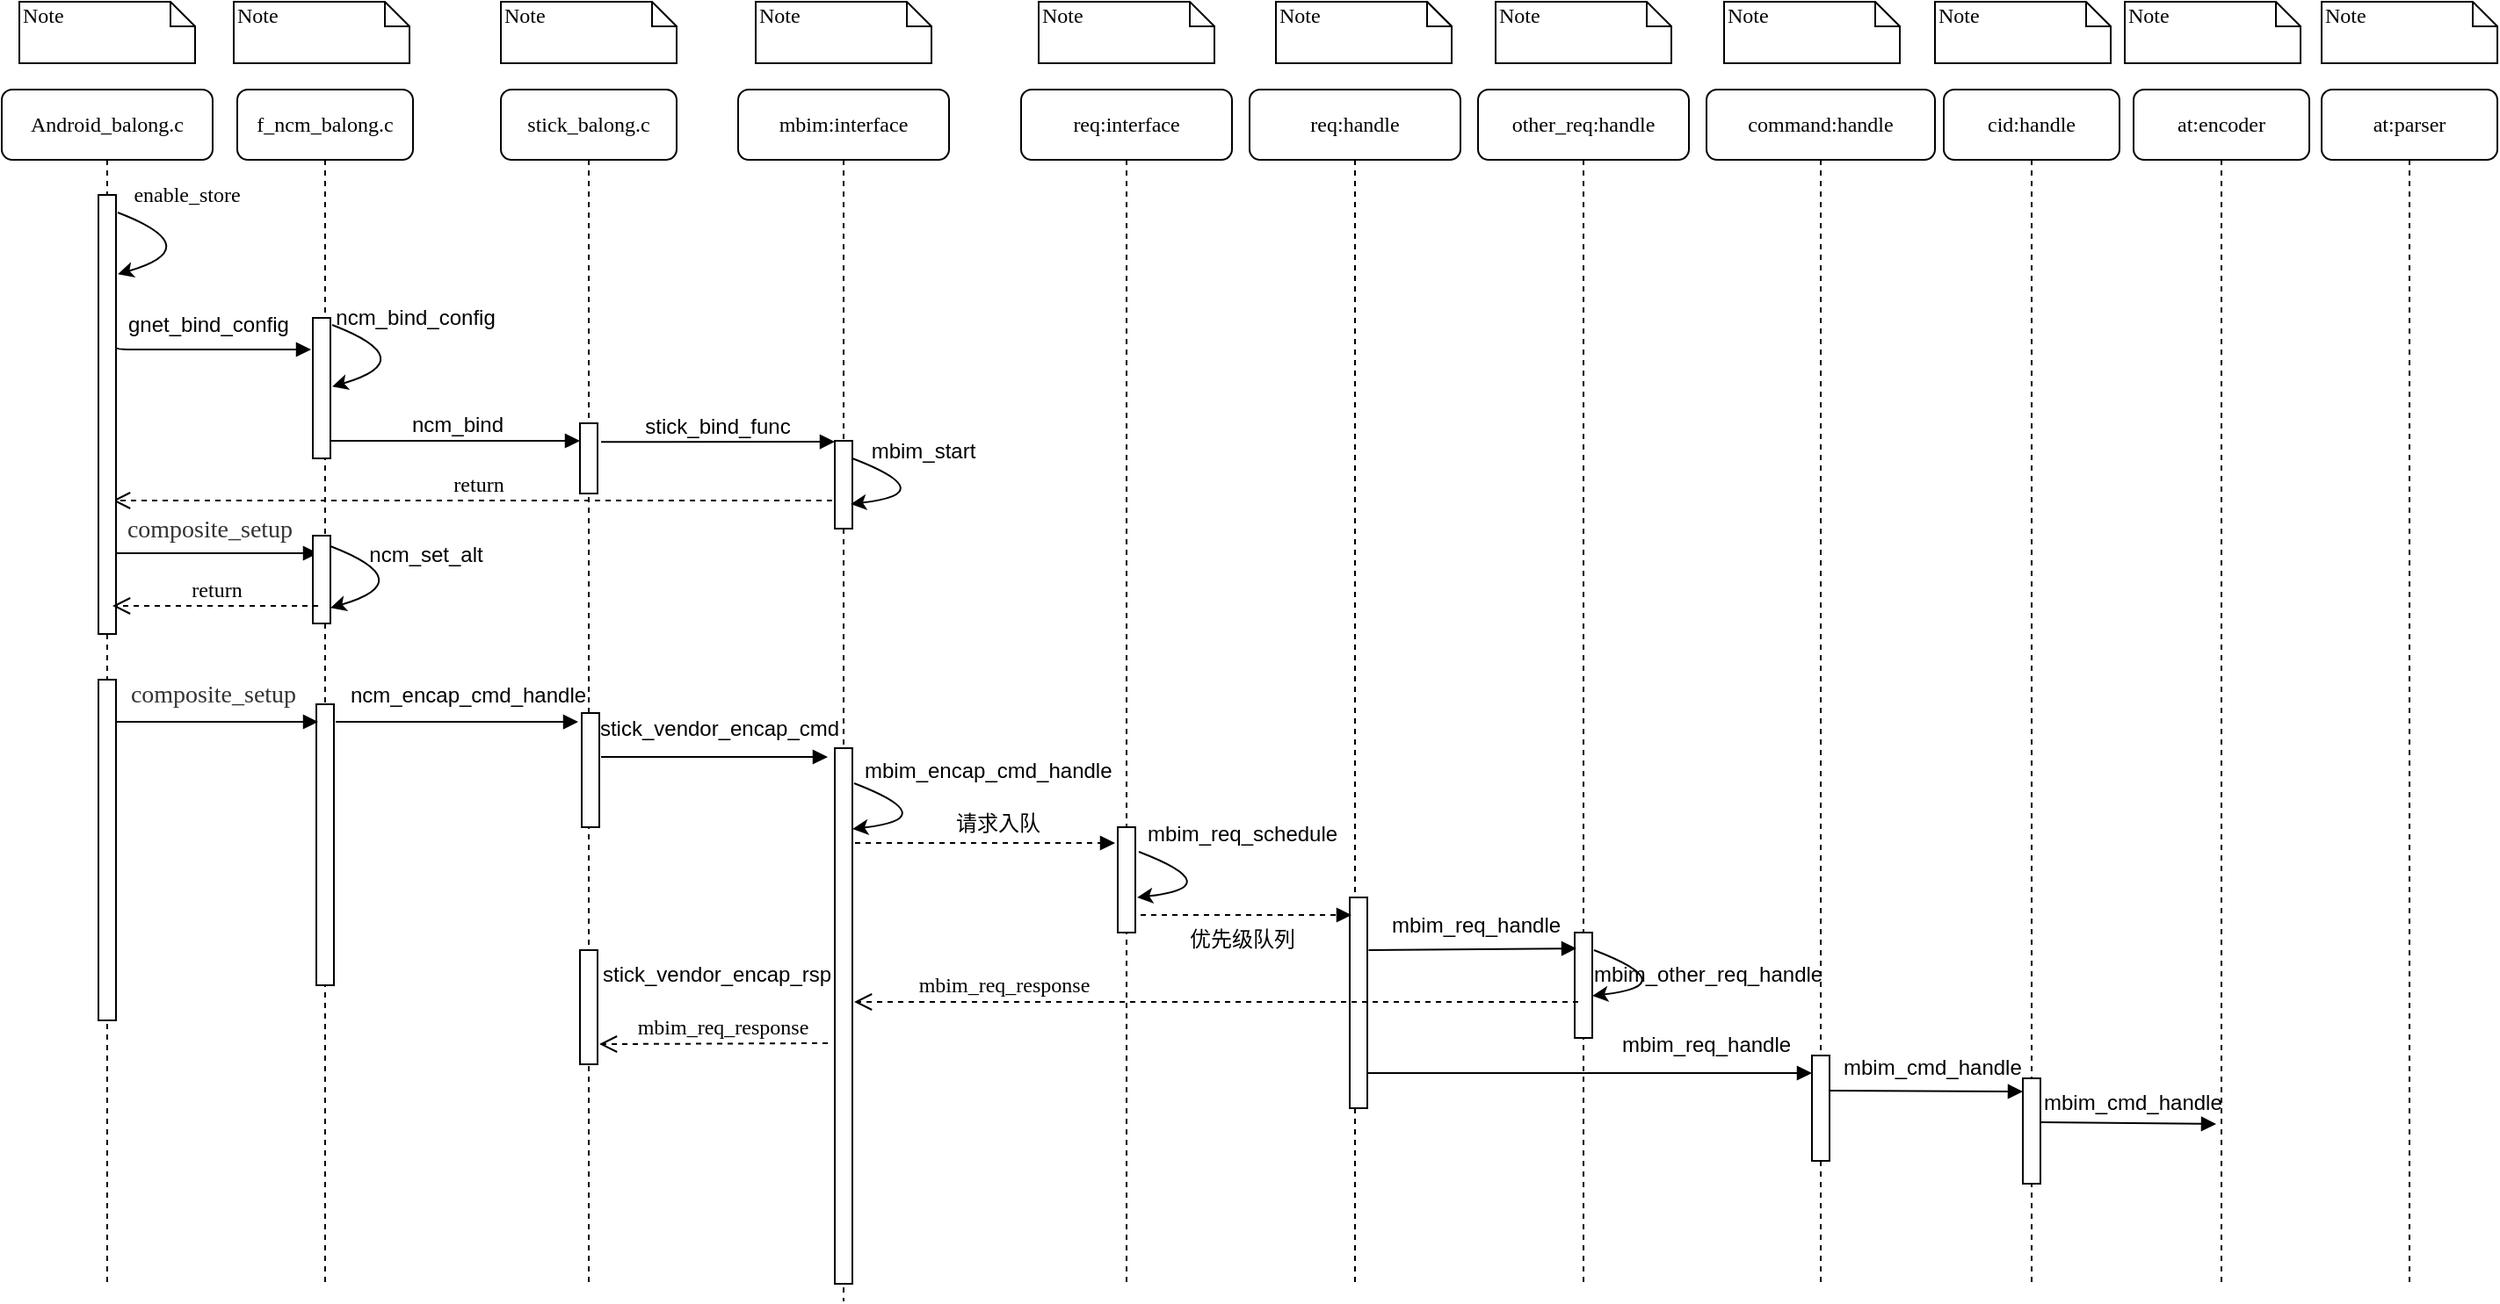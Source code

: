 <mxfile version="14.1.8" type="github">
  <diagram name="Page-1" id="13e1069c-82ec-6db2-03f1-153e76fe0fe0">
    <mxGraphModel dx="1422" dy="706" grid="1" gridSize="10" guides="1" tooltips="1" connect="1" arrows="1" fold="1" page="1" pageScale="1" pageWidth="1100" pageHeight="850" background="#ffffff" math="0" shadow="0">
      <root>
        <mxCell id="0" />
        <mxCell id="1" parent="0" />
        <mxCell id="222DA1gHv_utM4bN-oHq-33" value="return" style="html=1;verticalAlign=bottom;endArrow=open;dashed=1;endSize=8;labelBackgroundColor=none;fontFamily=Verdana;fontSize=12;" edge="1" parent="1" source="222DA1gHv_utM4bN-oHq-5">
          <mxGeometry relative="1" as="geometry">
            <mxPoint x="83" y="314" as="targetPoint" />
            <mxPoint x="440" y="314" as="sourcePoint" />
          </mxGeometry>
        </mxCell>
        <mxCell id="222DA1gHv_utM4bN-oHq-29" value="" style="html=1;verticalAlign=bottom;endArrow=block;labelBackgroundColor=none;fontFamily=Verdana;fontSize=12;exitX=0.5;exitY=0.95;exitDx=0;exitDy=0;exitPerimeter=0;" edge="1" parent="1">
          <mxGeometry relative="1" as="geometry">
            <mxPoint x="80" y="344" as="sourcePoint" />
            <mxPoint x="200" y="344" as="targetPoint" />
          </mxGeometry>
        </mxCell>
        <mxCell id="222DA1gHv_utM4bN-oHq-5" value="mbim:interface" style="shape=umlLifeline;perimeter=lifelinePerimeter;whiteSpace=wrap;html=1;container=1;collapsible=0;recursiveResize=0;outlineConnect=0;rounded=1;shadow=0;comic=0;labelBackgroundColor=none;strokeWidth=1;fontFamily=Verdana;fontSize=12;align=center;" vertex="1" parent="1">
          <mxGeometry x="439" y="80" width="120" height="690" as="geometry" />
        </mxCell>
        <mxCell id="7baba1c4bc27f4b0-16" value="" style="html=1;points=[];perimeter=orthogonalPerimeter;rounded=0;shadow=0;comic=0;labelBackgroundColor=none;strokeWidth=1;fontFamily=Verdana;fontSize=12;align=center;" parent="222DA1gHv_utM4bN-oHq-5" vertex="1">
          <mxGeometry x="55" y="200" width="10" height="50" as="geometry" />
        </mxCell>
        <mxCell id="7baba1c4bc27f4b0-2" value="f_ncm_balong.c" style="shape=umlLifeline;perimeter=lifelinePerimeter;whiteSpace=wrap;html=1;container=1;collapsible=0;recursiveResize=0;outlineConnect=0;rounded=1;shadow=0;comic=0;labelBackgroundColor=none;strokeWidth=1;fontFamily=Verdana;fontSize=12;align=center;" parent="1" vertex="1">
          <mxGeometry x="154" y="80" width="100" height="680" as="geometry" />
        </mxCell>
        <mxCell id="7baba1c4bc27f4b0-10" value="" style="html=1;points=[];perimeter=orthogonalPerimeter;rounded=0;shadow=0;comic=0;labelBackgroundColor=none;strokeWidth=1;fontFamily=Verdana;fontSize=12;align=center;" parent="7baba1c4bc27f4b0-2" vertex="1">
          <mxGeometry x="43" y="130" width="10" height="80" as="geometry" />
        </mxCell>
        <mxCell id="222DA1gHv_utM4bN-oHq-30" value="" style="html=1;points=[];perimeter=orthogonalPerimeter;rounded=0;shadow=0;comic=0;labelBackgroundColor=none;strokeWidth=1;fontFamily=Verdana;fontSize=12;align=center;" vertex="1" parent="7baba1c4bc27f4b0-2">
          <mxGeometry x="43" y="254" width="10" height="50" as="geometry" />
        </mxCell>
        <mxCell id="222DA1gHv_utM4bN-oHq-36" value="" style="html=1;points=[];perimeter=orthogonalPerimeter;rounded=0;shadow=0;comic=0;labelBackgroundColor=none;strokeWidth=1;fontFamily=Verdana;fontSize=12;align=center;" vertex="1" parent="7baba1c4bc27f4b0-2">
          <mxGeometry x="45" y="350" width="10" height="160" as="geometry" />
        </mxCell>
        <mxCell id="7baba1c4bc27f4b0-3" value="stick_balong.c" style="shape=umlLifeline;perimeter=lifelinePerimeter;whiteSpace=wrap;html=1;container=1;collapsible=0;recursiveResize=0;outlineConnect=0;rounded=1;shadow=0;comic=0;labelBackgroundColor=none;strokeWidth=1;fontFamily=Verdana;fontSize=12;align=center;" parent="1" vertex="1">
          <mxGeometry x="304" y="80" width="100" height="680" as="geometry" />
        </mxCell>
        <mxCell id="7baba1c4bc27f4b0-13" value="" style="html=1;points=[];perimeter=orthogonalPerimeter;rounded=0;shadow=0;comic=0;labelBackgroundColor=none;strokeWidth=1;fontFamily=Verdana;fontSize=12;align=center;" parent="7baba1c4bc27f4b0-3" vertex="1">
          <mxGeometry x="45" y="190" width="10" height="40" as="geometry" />
        </mxCell>
        <mxCell id="222DA1gHv_utM4bN-oHq-39" value="" style="html=1;points=[];perimeter=orthogonalPerimeter;rounded=0;shadow=0;comic=0;labelBackgroundColor=none;strokeWidth=1;fontFamily=Verdana;fontSize=12;align=center;" vertex="1" parent="7baba1c4bc27f4b0-3">
          <mxGeometry x="46" y="355" width="10" height="65" as="geometry" />
        </mxCell>
        <mxCell id="222DA1gHv_utM4bN-oHq-67" value="" style="html=1;points=[];perimeter=orthogonalPerimeter;rounded=0;shadow=0;comic=0;labelBackgroundColor=none;strokeWidth=1;fontFamily=Verdana;fontSize=12;align=center;" vertex="1" parent="7baba1c4bc27f4b0-3">
          <mxGeometry x="45" y="490" width="10" height="65" as="geometry" />
        </mxCell>
        <mxCell id="7baba1c4bc27f4b0-5" value="req:interface" style="shape=umlLifeline;perimeter=lifelinePerimeter;whiteSpace=wrap;html=1;container=1;collapsible=0;recursiveResize=0;outlineConnect=0;rounded=1;shadow=0;comic=0;labelBackgroundColor=none;strokeWidth=1;fontFamily=Verdana;fontSize=12;align=center;" parent="1" vertex="1">
          <mxGeometry x="600" y="80" width="120" height="680" as="geometry" />
        </mxCell>
        <mxCell id="222DA1gHv_utM4bN-oHq-46" value="" style="html=1;points=[];perimeter=orthogonalPerimeter;rounded=0;shadow=0;comic=0;labelBackgroundColor=none;strokeWidth=1;fontFamily=Verdana;fontSize=12;align=center;" vertex="1" parent="7baba1c4bc27f4b0-5">
          <mxGeometry x="55" y="420" width="10" height="60" as="geometry" />
        </mxCell>
        <mxCell id="7baba1c4bc27f4b0-6" value="req:handle" style="shape=umlLifeline;perimeter=lifelinePerimeter;whiteSpace=wrap;html=1;container=1;collapsible=0;recursiveResize=0;outlineConnect=0;rounded=1;shadow=0;comic=0;labelBackgroundColor=none;strokeWidth=1;fontFamily=Verdana;fontSize=12;align=center;" parent="1" vertex="1">
          <mxGeometry x="730" y="80" width="120" height="680" as="geometry" />
        </mxCell>
        <mxCell id="7baba1c4bc27f4b0-7" value="&lt;span style=&quot;font-family: &amp;#34;verdana&amp;#34;&quot;&gt;other_req:handle&lt;/span&gt;" style="shape=umlLifeline;perimeter=lifelinePerimeter;whiteSpace=wrap;html=1;container=1;collapsible=0;recursiveResize=0;outlineConnect=0;rounded=1;shadow=0;comic=0;labelBackgroundColor=none;strokeWidth=1;fontFamily=Verdana;fontSize=12;align=center;" parent="1" vertex="1">
          <mxGeometry x="860" y="80" width="120" height="680" as="geometry" />
        </mxCell>
        <mxCell id="7baba1c4bc27f4b0-25" value="" style="html=1;points=[];perimeter=orthogonalPerimeter;rounded=0;shadow=0;comic=0;labelBackgroundColor=none;strokeColor=#000000;strokeWidth=1;fillColor=#FFFFFF;fontFamily=Verdana;fontSize=12;fontColor=#000000;align=center;" parent="7baba1c4bc27f4b0-7" vertex="1">
          <mxGeometry x="55" y="480" width="10" height="60" as="geometry" />
        </mxCell>
        <mxCell id="7baba1c4bc27f4b0-8" value="Android_balong.c" style="shape=umlLifeline;perimeter=lifelinePerimeter;whiteSpace=wrap;html=1;container=1;collapsible=0;recursiveResize=0;outlineConnect=0;rounded=1;shadow=0;comic=0;labelBackgroundColor=none;strokeWidth=1;fontFamily=Verdana;fontSize=12;align=center;" parent="1" vertex="1">
          <mxGeometry x="20" y="80" width="120" height="680" as="geometry" />
        </mxCell>
        <mxCell id="222DA1gHv_utM4bN-oHq-27" value="" style="html=1;points=[];perimeter=orthogonalPerimeter;rounded=0;shadow=0;comic=0;labelBackgroundColor=none;strokeWidth=1;fontFamily=Verdana;fontSize=12;align=center;" vertex="1" parent="7baba1c4bc27f4b0-8">
          <mxGeometry x="55" y="336" width="10" height="194" as="geometry" />
        </mxCell>
        <mxCell id="7baba1c4bc27f4b0-9" value="" style="html=1;points=[];perimeter=orthogonalPerimeter;rounded=0;shadow=0;comic=0;labelBackgroundColor=none;strokeWidth=1;fontFamily=Verdana;fontSize=12;align=center;" parent="7baba1c4bc27f4b0-8" vertex="1">
          <mxGeometry x="55" y="60" width="10" height="250" as="geometry" />
        </mxCell>
        <mxCell id="7baba1c4bc27f4b0-17" value="stick_bind_func" style="html=1;verticalAlign=bottom;endArrow=block;labelBackgroundColor=none;fontFamily=Helvetica;fontSize=12;edgeStyle=elbowEdgeStyle;elbow=vertical;exitX=1.2;exitY=0.267;exitDx=0;exitDy=0;exitPerimeter=0;" parent="1" source="7baba1c4bc27f4b0-13" target="7baba1c4bc27f4b0-16" edge="1">
          <mxGeometry relative="1" as="geometry">
            <mxPoint x="487" y="220" as="sourcePoint" />
            <Array as="points" />
          </mxGeometry>
        </mxCell>
        <mxCell id="7baba1c4bc27f4b0-22" value="" style="html=1;points=[];perimeter=orthogonalPerimeter;rounded=0;shadow=0;comic=0;labelBackgroundColor=none;strokeWidth=1;fontFamily=Verdana;fontSize=12;align=center;" parent="1" vertex="1">
          <mxGeometry x="494" y="455" width="10" height="305" as="geometry" />
        </mxCell>
        <mxCell id="7baba1c4bc27f4b0-23" value="" style="html=1;verticalAlign=bottom;endArrow=block;labelBackgroundColor=none;fontFamily=Verdana;fontSize=12;" parent="1" source="222DA1gHv_utM4bN-oHq-27" edge="1">
          <mxGeometry relative="1" as="geometry">
            <mxPoint x="100" y="440" as="sourcePoint" />
            <mxPoint x="200" y="440" as="targetPoint" />
          </mxGeometry>
        </mxCell>
        <mxCell id="7baba1c4bc27f4b0-28" value="" style="html=1;points=[];perimeter=orthogonalPerimeter;rounded=0;shadow=0;comic=0;labelBackgroundColor=none;strokeWidth=1;fontFamily=Verdana;fontSize=12;align=center;" parent="1" vertex="1">
          <mxGeometry x="787" y="540" width="10" height="120" as="geometry" />
        </mxCell>
        <mxCell id="7baba1c4bc27f4b0-30" value="mbim_req_response" style="html=1;verticalAlign=bottom;endArrow=open;dashed=1;endSize=8;labelBackgroundColor=none;fontFamily=Verdana;fontSize=12;edgeStyle=elbowEdgeStyle;elbow=vertical;entryX=1.1;entryY=0.472;entryDx=0;entryDy=0;entryPerimeter=0;" parent="1" target="7baba1c4bc27f4b0-22" edge="1">
          <mxGeometry x="0.585" y="-1" relative="1" as="geometry">
            <mxPoint x="230" y="599.5" as="targetPoint" />
            <Array as="points">
              <mxPoint x="640" y="599.5" />
            </Array>
            <mxPoint x="917" y="599.5" as="sourcePoint" />
            <mxPoint as="offset" />
          </mxGeometry>
        </mxCell>
        <mxCell id="7baba1c4bc27f4b0-40" value="Note" style="shape=note;whiteSpace=wrap;html=1;size=14;verticalAlign=top;align=left;spacingTop=-6;rounded=0;shadow=0;comic=0;labelBackgroundColor=none;strokeWidth=1;fontFamily=Verdana;fontSize=12" parent="1" vertex="1">
          <mxGeometry x="30" y="30" width="100" height="35" as="geometry" />
        </mxCell>
        <mxCell id="7baba1c4bc27f4b0-41" value="Note" style="shape=note;whiteSpace=wrap;html=1;size=14;verticalAlign=top;align=left;spacingTop=-6;rounded=0;shadow=0;comic=0;labelBackgroundColor=none;strokeWidth=1;fontFamily=Verdana;fontSize=12" parent="1" vertex="1">
          <mxGeometry x="152" y="30" width="100" height="35" as="geometry" />
        </mxCell>
        <mxCell id="7baba1c4bc27f4b0-42" value="Note" style="shape=note;whiteSpace=wrap;html=1;size=14;verticalAlign=top;align=left;spacingTop=-6;rounded=0;shadow=0;comic=0;labelBackgroundColor=none;strokeWidth=1;fontFamily=Verdana;fontSize=12" parent="1" vertex="1">
          <mxGeometry x="304" y="30" width="100" height="35" as="geometry" />
        </mxCell>
        <mxCell id="7baba1c4bc27f4b0-43" value="Note" style="shape=note;whiteSpace=wrap;html=1;size=14;verticalAlign=top;align=left;spacingTop=-6;rounded=0;shadow=0;comic=0;labelBackgroundColor=none;strokeWidth=1;fontFamily=Verdana;fontSize=12" parent="1" vertex="1">
          <mxGeometry x="449" y="30" width="100" height="35" as="geometry" />
        </mxCell>
        <mxCell id="7baba1c4bc27f4b0-44" value="Note" style="shape=note;whiteSpace=wrap;html=1;size=14;verticalAlign=top;align=left;spacingTop=-6;rounded=0;shadow=0;comic=0;labelBackgroundColor=none;strokeWidth=1;fontFamily=Verdana;fontSize=12" parent="1" vertex="1">
          <mxGeometry x="610" y="30" width="100" height="35" as="geometry" />
        </mxCell>
        <mxCell id="7baba1c4bc27f4b0-45" value="Note" style="shape=note;whiteSpace=wrap;html=1;size=14;verticalAlign=top;align=left;spacingTop=-6;rounded=0;shadow=0;comic=0;labelBackgroundColor=none;strokeWidth=1;fontFamily=Verdana;fontSize=12" parent="1" vertex="1">
          <mxGeometry x="745" y="30" width="100" height="35" as="geometry" />
        </mxCell>
        <mxCell id="7baba1c4bc27f4b0-46" value="Note" style="shape=note;whiteSpace=wrap;html=1;size=14;verticalAlign=top;align=left;spacingTop=-6;rounded=0;shadow=0;comic=0;labelBackgroundColor=none;strokeWidth=1;fontFamily=Verdana;fontSize=12" parent="1" vertex="1">
          <mxGeometry x="870" y="30" width="100" height="35" as="geometry" />
        </mxCell>
        <mxCell id="222DA1gHv_utM4bN-oHq-2" value="&lt;span&gt;command:handle&lt;/span&gt;" style="shape=umlLifeline;perimeter=lifelinePerimeter;whiteSpace=wrap;html=1;container=1;collapsible=0;recursiveResize=0;outlineConnect=0;rounded=1;shadow=0;comic=0;labelBackgroundColor=none;strokeWidth=1;fontFamily=Verdana;fontSize=12;align=center;" vertex="1" parent="1">
          <mxGeometry x="990" y="80" width="130" height="680" as="geometry" />
        </mxCell>
        <mxCell id="222DA1gHv_utM4bN-oHq-3" value="" style="html=1;points=[];perimeter=orthogonalPerimeter;rounded=0;shadow=0;comic=0;labelBackgroundColor=none;strokeColor=#000000;strokeWidth=1;fillColor=#FFFFFF;fontFamily=Verdana;fontSize=12;fontColor=#000000;align=center;" vertex="1" parent="222DA1gHv_utM4bN-oHq-2">
          <mxGeometry x="60" y="550" width="10" height="60" as="geometry" />
        </mxCell>
        <mxCell id="222DA1gHv_utM4bN-oHq-4" value="at:encoder" style="shape=umlLifeline;perimeter=lifelinePerimeter;whiteSpace=wrap;html=1;container=1;collapsible=0;recursiveResize=0;outlineConnect=0;rounded=1;shadow=0;comic=0;labelBackgroundColor=none;strokeWidth=1;fontFamily=Verdana;fontSize=12;align=center;" vertex="1" parent="1">
          <mxGeometry x="1233" y="80" width="100" height="680" as="geometry" />
        </mxCell>
        <mxCell id="222DA1gHv_utM4bN-oHq-6" value="at:parser" style="shape=umlLifeline;perimeter=lifelinePerimeter;whiteSpace=wrap;html=1;container=1;collapsible=0;recursiveResize=0;outlineConnect=0;rounded=1;shadow=0;comic=0;labelBackgroundColor=none;strokeWidth=1;fontFamily=Verdana;fontSize=12;align=center;" vertex="1" parent="1">
          <mxGeometry x="1340" y="80" width="100" height="680" as="geometry" />
        </mxCell>
        <mxCell id="222DA1gHv_utM4bN-oHq-7" value="Note" style="shape=note;whiteSpace=wrap;html=1;size=14;verticalAlign=top;align=left;spacingTop=-6;rounded=0;shadow=0;comic=0;labelBackgroundColor=none;strokeWidth=1;fontFamily=Verdana;fontSize=12" vertex="1" parent="1">
          <mxGeometry x="745" y="30" width="100" height="35" as="geometry" />
        </mxCell>
        <mxCell id="222DA1gHv_utM4bN-oHq-8" value="Note" style="shape=note;whiteSpace=wrap;html=1;size=14;verticalAlign=top;align=left;spacingTop=-6;rounded=0;shadow=0;comic=0;labelBackgroundColor=none;strokeWidth=1;fontFamily=Verdana;fontSize=12" vertex="1" parent="1">
          <mxGeometry x="1228" y="30" width="100" height="35" as="geometry" />
        </mxCell>
        <mxCell id="222DA1gHv_utM4bN-oHq-9" value="Note" style="shape=note;whiteSpace=wrap;html=1;size=14;verticalAlign=top;align=left;spacingTop=-6;rounded=0;shadow=0;comic=0;labelBackgroundColor=none;strokeWidth=1;fontFamily=Verdana;fontSize=12" vertex="1" parent="1">
          <mxGeometry x="1000" y="30" width="100" height="35" as="geometry" />
        </mxCell>
        <mxCell id="222DA1gHv_utM4bN-oHq-10" value="Note" style="shape=note;whiteSpace=wrap;html=1;size=14;verticalAlign=top;align=left;spacingTop=-6;rounded=0;shadow=0;comic=0;labelBackgroundColor=none;strokeWidth=1;fontFamily=Verdana;fontSize=12" vertex="1" parent="1">
          <mxGeometry x="1340" y="30" width="100" height="35" as="geometry" />
        </mxCell>
        <mxCell id="222DA1gHv_utM4bN-oHq-11" value="cid:handle" style="shape=umlLifeline;perimeter=lifelinePerimeter;whiteSpace=wrap;html=1;container=1;collapsible=0;recursiveResize=0;outlineConnect=0;rounded=1;shadow=0;comic=0;labelBackgroundColor=none;strokeWidth=1;fontFamily=Verdana;fontSize=12;align=center;" vertex="1" parent="1">
          <mxGeometry x="1125" y="80" width="100" height="680" as="geometry" />
        </mxCell>
        <mxCell id="222DA1gHv_utM4bN-oHq-65" value="" style="html=1;points=[];perimeter=orthogonalPerimeter;rounded=0;shadow=0;comic=0;labelBackgroundColor=none;strokeColor=#000000;strokeWidth=1;fillColor=#FFFFFF;fontFamily=Verdana;fontSize=12;fontColor=#000000;align=center;" vertex="1" parent="222DA1gHv_utM4bN-oHq-11">
          <mxGeometry x="45" y="563" width="10" height="60" as="geometry" />
        </mxCell>
        <mxCell id="222DA1gHv_utM4bN-oHq-12" value="Note" style="shape=note;whiteSpace=wrap;html=1;size=14;verticalAlign=top;align=left;spacingTop=-6;rounded=0;shadow=0;comic=0;labelBackgroundColor=none;strokeWidth=1;fontFamily=Verdana;fontSize=12" vertex="1" parent="1">
          <mxGeometry x="1120" y="30" width="100" height="35" as="geometry" />
        </mxCell>
        <mxCell id="222DA1gHv_utM4bN-oHq-16" value="gnet_bind_config" style="text;whiteSpace=wrap;html=1;" vertex="1" parent="1">
          <mxGeometry x="90" y="200" width="100" height="30" as="geometry" />
        </mxCell>
        <mxCell id="222DA1gHv_utM4bN-oHq-17" value="" style="html=1;verticalAlign=bottom;endArrow=block;entryX=-0.1;entryY=0.645;labelBackgroundColor=none;fontFamily=Verdana;fontSize=12;edgeStyle=elbowEdgeStyle;elbow=vertical;exitX=1.1;exitY=0.627;exitDx=0;exitDy=0;exitPerimeter=0;entryDx=0;entryDy=0;entryPerimeter=0;" edge="1" parent="1">
          <mxGeometry relative="1" as="geometry">
            <mxPoint x="86" y="226.97" as="sourcePoint" />
            <mxPoint x="196" y="228.95" as="targetPoint" />
          </mxGeometry>
        </mxCell>
        <mxCell id="222DA1gHv_utM4bN-oHq-18" value="&lt;span style=&quot;font-family: &amp;#34;verdana&amp;#34;&quot;&gt;enable_store&lt;/span&gt;" style="text;html=1;align=center;verticalAlign=middle;resizable=0;points=[];autosize=1;" vertex="1" parent="1">
          <mxGeometry x="80" y="130" width="90" height="20" as="geometry" />
        </mxCell>
        <mxCell id="222DA1gHv_utM4bN-oHq-20" value="ncm_bind" style="html=1;verticalAlign=bottom;endArrow=block;labelBackgroundColor=none;fontFamily=Helvetica;fontSize=12;edgeStyle=elbowEdgeStyle;elbow=vertical;" edge="1" parent="1" target="7baba1c4bc27f4b0-13">
          <mxGeometry x="0.009" relative="1" as="geometry">
            <mxPoint x="207" y="280" as="sourcePoint" />
            <mxPoint x="312" y="280.0" as="targetPoint" />
            <Array as="points">
              <mxPoint x="270" y="280" />
            </Array>
            <mxPoint as="offset" />
          </mxGeometry>
        </mxCell>
        <mxCell id="222DA1gHv_utM4bN-oHq-21" value="" style="curved=1;endArrow=classic;html=1;entryX=0.54;entryY=0.302;entryDx=0;entryDy=0;entryPerimeter=0;" edge="1" parent="1">
          <mxGeometry width="50" height="50" relative="1" as="geometry">
            <mxPoint x="208" y="214" as="sourcePoint" />
            <mxPoint x="208" y="249.16" as="targetPoint" />
            <Array as="points">
              <mxPoint x="260" y="234" />
            </Array>
          </mxGeometry>
        </mxCell>
        <mxCell id="222DA1gHv_utM4bN-oHq-23" value="ncm_bind_config" style="text;html=1;align=center;verticalAlign=middle;resizable=0;points=[];autosize=1;" vertex="1" parent="1">
          <mxGeometry x="200" y="200" width="110" height="20" as="geometry" />
        </mxCell>
        <mxCell id="222DA1gHv_utM4bN-oHq-24" value="" style="curved=1;endArrow=classic;html=1;entryX=0.54;entryY=0.302;entryDx=0;entryDy=0;entryPerimeter=0;" edge="1" parent="1">
          <mxGeometry width="50" height="50" relative="1" as="geometry">
            <mxPoint x="86" y="150" as="sourcePoint" />
            <mxPoint x="86" y="185.16" as="targetPoint" />
            <Array as="points">
              <mxPoint x="138" y="170" />
            </Array>
          </mxGeometry>
        </mxCell>
        <mxCell id="222DA1gHv_utM4bN-oHq-25" value="" style="curved=1;endArrow=classic;html=1;entryX=0.9;entryY=0.72;entryDx=0;entryDy=0;entryPerimeter=0;" edge="1" parent="1" target="7baba1c4bc27f4b0-16">
          <mxGeometry width="50" height="50" relative="1" as="geometry">
            <mxPoint x="504" y="290" as="sourcePoint" />
            <mxPoint x="504" y="325.16" as="targetPoint" />
            <Array as="points">
              <mxPoint x="556" y="310" />
            </Array>
          </mxGeometry>
        </mxCell>
        <mxCell id="222DA1gHv_utM4bN-oHq-26" value="mbim_start" style="text;html=1;align=center;verticalAlign=middle;resizable=0;points=[];autosize=1;" vertex="1" parent="1">
          <mxGeometry x="509" y="276" width="70" height="20" as="geometry" />
        </mxCell>
        <mxCell id="222DA1gHv_utM4bN-oHq-28" value="&lt;span style=&quot;color: rgb(51 , 51 , 51) ; font-family: &amp;#34;times new roman&amp;#34; , serif ; font-size: 14px ; text-align: justify ; background-color: rgb(255 , 255 , 255)&quot;&gt;composite_setup&lt;/span&gt;" style="text;html=1;align=center;verticalAlign=middle;resizable=0;points=[];autosize=1;fontFamily=Helvetica;" vertex="1" parent="1">
          <mxGeometry x="83" y="321" width="110" height="20" as="geometry" />
        </mxCell>
        <mxCell id="222DA1gHv_utM4bN-oHq-31" value="ncm_set_alt" style="text;html=1;align=center;verticalAlign=middle;resizable=0;points=[];autosize=1;fontFamily=Helvetica;" vertex="1" parent="1">
          <mxGeometry x="221" y="335" width="80" height="20" as="geometry" />
        </mxCell>
        <mxCell id="222DA1gHv_utM4bN-oHq-32" value="" style="curved=1;endArrow=classic;html=1;entryX=0.54;entryY=0.302;entryDx=0;entryDy=0;entryPerimeter=0;" edge="1" parent="1">
          <mxGeometry width="50" height="50" relative="1" as="geometry">
            <mxPoint x="207" y="340" as="sourcePoint" />
            <mxPoint x="207" y="375.16" as="targetPoint" />
            <Array as="points">
              <mxPoint x="259" y="360" />
            </Array>
          </mxGeometry>
        </mxCell>
        <mxCell id="222DA1gHv_utM4bN-oHq-34" value="return" style="html=1;verticalAlign=bottom;endArrow=open;dashed=1;endSize=8;labelBackgroundColor=none;fontFamily=Verdana;fontSize=12;" edge="1" parent="1">
          <mxGeometry relative="1" as="geometry">
            <mxPoint x="83" y="374" as="targetPoint" />
            <mxPoint x="200" y="374" as="sourcePoint" />
          </mxGeometry>
        </mxCell>
        <mxCell id="222DA1gHv_utM4bN-oHq-35" value="&lt;span style=&quot;color: rgb(51 , 51 , 51) ; font-family: &amp;#34;times new roman&amp;#34; , serif ; font-size: 14px ; text-align: justify ; background-color: rgb(255 , 255 , 255)&quot;&gt;composite_setup&lt;/span&gt;" style="text;html=1;align=center;verticalAlign=middle;resizable=0;points=[];autosize=1;fontFamily=Helvetica;" vertex="1" parent="1">
          <mxGeometry x="85" y="415" width="110" height="20" as="geometry" />
        </mxCell>
        <mxCell id="222DA1gHv_utM4bN-oHq-37" value="ncm_encap_cmd_handle" style="text;html=1;align=center;verticalAlign=middle;resizable=0;points=[];autosize=1;fontFamily=Helvetica;" vertex="1" parent="1">
          <mxGeometry x="210" y="415" width="150" height="20" as="geometry" />
        </mxCell>
        <mxCell id="222DA1gHv_utM4bN-oHq-38" value="" style="html=1;verticalAlign=bottom;endArrow=block;labelBackgroundColor=none;fontFamily=Verdana;fontSize=12;entryX=-0.2;entryY=0.077;entryDx=0;entryDy=0;entryPerimeter=0;" edge="1" parent="1" target="222DA1gHv_utM4bN-oHq-39">
          <mxGeometry relative="1" as="geometry">
            <mxPoint x="210" y="440" as="sourcePoint" />
            <mxPoint x="340" y="440" as="targetPoint" />
          </mxGeometry>
        </mxCell>
        <mxCell id="222DA1gHv_utM4bN-oHq-40" value="stick_vendor_encap_cmd" style="text;html=1;align=center;verticalAlign=middle;resizable=0;points=[];autosize=1;fontFamily=Helvetica;" vertex="1" parent="1">
          <mxGeometry x="353" y="434" width="150" height="20" as="geometry" />
        </mxCell>
        <mxCell id="222DA1gHv_utM4bN-oHq-41" value="" style="html=1;verticalAlign=bottom;endArrow=block;labelBackgroundColor=none;fontFamily=Verdana;fontSize=12;" edge="1" parent="1">
          <mxGeometry relative="1" as="geometry">
            <mxPoint x="361" y="460" as="sourcePoint" />
            <mxPoint x="490" y="460" as="targetPoint" />
          </mxGeometry>
        </mxCell>
        <mxCell id="222DA1gHv_utM4bN-oHq-42" value="" style="curved=1;endArrow=classic;html=1;entryX=0.9;entryY=0.72;entryDx=0;entryDy=0;entryPerimeter=0;" edge="1" parent="1">
          <mxGeometry width="50" height="50" relative="1" as="geometry">
            <mxPoint x="505" y="475" as="sourcePoint" />
            <mxPoint x="504" y="501" as="targetPoint" />
            <Array as="points">
              <mxPoint x="557" y="495" />
            </Array>
          </mxGeometry>
        </mxCell>
        <mxCell id="222DA1gHv_utM4bN-oHq-43" value="mbim_encap_cmd_handle" style="text;whiteSpace=wrap;html=1;fontFamily=Helvetica;" vertex="1" parent="1">
          <mxGeometry x="509" y="454" width="141" height="30" as="geometry" />
        </mxCell>
        <mxCell id="222DA1gHv_utM4bN-oHq-44" value="请求入队" style="text;whiteSpace=wrap;html=1;fontFamily=Helvetica;" vertex="1" parent="1">
          <mxGeometry x="561" y="484" width="51" height="30" as="geometry" />
        </mxCell>
        <mxCell id="222DA1gHv_utM4bN-oHq-45" value="" style="html=1;verticalAlign=bottom;endArrow=block;labelBackgroundColor=none;fontFamily=Verdana;fontSize=12;dashed=1;" edge="1" parent="1">
          <mxGeometry relative="1" as="geometry">
            <mxPoint x="505.5" y="509" as="sourcePoint" />
            <mxPoint x="653.5" y="509" as="targetPoint" />
          </mxGeometry>
        </mxCell>
        <mxCell id="222DA1gHv_utM4bN-oHq-47" value="mbim_req_schedule" style="text;whiteSpace=wrap;html=1;fontFamily=Helvetica;" vertex="1" parent="1">
          <mxGeometry x="670" y="490" width="116" height="30" as="geometry" />
        </mxCell>
        <mxCell id="222DA1gHv_utM4bN-oHq-48" value="" style="curved=1;endArrow=classic;html=1;entryX=0.9;entryY=0.72;entryDx=0;entryDy=0;entryPerimeter=0;" edge="1" parent="1">
          <mxGeometry width="50" height="50" relative="1" as="geometry">
            <mxPoint x="667" y="514" as="sourcePoint" />
            <mxPoint x="666" y="540" as="targetPoint" />
            <Array as="points">
              <mxPoint x="719" y="534" />
            </Array>
          </mxGeometry>
        </mxCell>
        <mxCell id="222DA1gHv_utM4bN-oHq-49" value="" style="html=1;verticalAlign=bottom;endArrow=block;labelBackgroundColor=none;fontFamily=Verdana;fontSize=12;dashed=1;" edge="1" parent="1">
          <mxGeometry relative="1" as="geometry">
            <mxPoint x="668" y="550" as="sourcePoint" />
            <mxPoint x="788" y="550" as="targetPoint" />
          </mxGeometry>
        </mxCell>
        <mxCell id="222DA1gHv_utM4bN-oHq-50" value="优先级队列" style="text;whiteSpace=wrap;html=1;fontFamily=Helvetica;" vertex="1" parent="1">
          <mxGeometry x="694.25" y="550" width="67.5" height="20" as="geometry" />
        </mxCell>
        <mxCell id="222DA1gHv_utM4bN-oHq-52" value="mbim_req_handle" style="text;whiteSpace=wrap;html=1;fontFamily=Helvetica;" vertex="1" parent="1">
          <mxGeometry x="809" y="542" width="100" height="18" as="geometry" />
        </mxCell>
        <mxCell id="222DA1gHv_utM4bN-oHq-53" value="" style="html=1;verticalAlign=bottom;endArrow=block;labelBackgroundColor=none;fontFamily=Verdana;fontSize=12;entryX=0.1;entryY=0.15;entryDx=0;entryDy=0;entryPerimeter=0;" edge="1" parent="1" target="7baba1c4bc27f4b0-25">
          <mxGeometry relative="1" as="geometry">
            <mxPoint x="797.75" y="570" as="sourcePoint" />
            <mxPoint x="910" y="570" as="targetPoint" />
          </mxGeometry>
        </mxCell>
        <mxCell id="222DA1gHv_utM4bN-oHq-54" value="" style="html=1;verticalAlign=bottom;endArrow=block;labelBackgroundColor=none;fontFamily=Verdana;fontSize=12;" edge="1" parent="1">
          <mxGeometry relative="1" as="geometry">
            <mxPoint x="797" y="640" as="sourcePoint" />
            <mxPoint x="1050" y="640" as="targetPoint" />
          </mxGeometry>
        </mxCell>
        <mxCell id="222DA1gHv_utM4bN-oHq-55" value="mbim_req_handle" style="text;whiteSpace=wrap;html=1;fontFamily=Helvetica;" vertex="1" parent="1">
          <mxGeometry x="940" y="610" width="100" height="30" as="geometry" />
        </mxCell>
        <mxCell id="222DA1gHv_utM4bN-oHq-57" value="" style="html=1;verticalAlign=bottom;endArrow=block;labelBackgroundColor=none;fontFamily=Verdana;fontSize=12;" edge="1" parent="1">
          <mxGeometry relative="1" as="geometry">
            <mxPoint x="1060" y="650" as="sourcePoint" />
            <mxPoint x="1170" y="650.5" as="targetPoint" />
          </mxGeometry>
        </mxCell>
        <mxCell id="222DA1gHv_utM4bN-oHq-58" value="mbim_cmd_handle" style="text;whiteSpace=wrap;html=1;fontFamily=Helvetica;" vertex="1" parent="1">
          <mxGeometry x="1066" y="623" width="100" height="20" as="geometry" />
        </mxCell>
        <mxCell id="222DA1gHv_utM4bN-oHq-59" value="" style="curved=1;endArrow=classic;html=1;entryX=0.9;entryY=0.72;entryDx=0;entryDy=0;entryPerimeter=0;" edge="1" parent="1">
          <mxGeometry width="50" height="50" relative="1" as="geometry">
            <mxPoint x="926" y="570" as="sourcePoint" />
            <mxPoint x="925" y="596" as="targetPoint" />
            <Array as="points">
              <mxPoint x="978" y="590" />
            </Array>
          </mxGeometry>
        </mxCell>
        <mxCell id="222DA1gHv_utM4bN-oHq-61" value="mbim_other_req_handle" style="text;whiteSpace=wrap;html=1;fontFamily=Helvetica;" vertex="1" parent="1">
          <mxGeometry x="924" y="570" width="100" height="18" as="geometry" />
        </mxCell>
        <mxCell id="222DA1gHv_utM4bN-oHq-63" style="edgeStyle=orthogonalEdgeStyle;rounded=0;orthogonalLoop=1;jettySize=auto;html=1;exitX=0.5;exitY=1;exitDx=0;exitDy=0;dashed=1;fontFamily=Helvetica;" edge="1" parent="1" source="222DA1gHv_utM4bN-oHq-58" target="222DA1gHv_utM4bN-oHq-58">
          <mxGeometry relative="1" as="geometry" />
        </mxCell>
        <mxCell id="222DA1gHv_utM4bN-oHq-64" value="mbim_cmd_handle" style="text;whiteSpace=wrap;html=1;fontFamily=Helvetica;" vertex="1" parent="1">
          <mxGeometry x="1180" y="643" width="100" height="20" as="geometry" />
        </mxCell>
        <mxCell id="222DA1gHv_utM4bN-oHq-66" value="" style="html=1;verticalAlign=bottom;endArrow=block;labelBackgroundColor=none;fontFamily=Verdana;fontSize=12;" edge="1" parent="1">
          <mxGeometry relative="1" as="geometry">
            <mxPoint x="1180" y="668" as="sourcePoint" />
            <mxPoint x="1280" y="669" as="targetPoint" />
          </mxGeometry>
        </mxCell>
        <mxCell id="222DA1gHv_utM4bN-oHq-68" value="stick_vendor_encap_rsp" style="text;whiteSpace=wrap;html=1;fontFamily=Helvetica;" vertex="1" parent="1">
          <mxGeometry x="360" y="570" width="130" height="30" as="geometry" />
        </mxCell>
        <mxCell id="222DA1gHv_utM4bN-oHq-69" value="mbim_req_response" style="html=1;verticalAlign=bottom;endArrow=open;dashed=1;endSize=8;labelBackgroundColor=none;fontFamily=Verdana;fontSize=12;edgeStyle=elbowEdgeStyle;elbow=vertical;entryX=1.1;entryY=0.472;entryDx=0;entryDy=0;entryPerimeter=0;" edge="1" parent="1">
          <mxGeometry x="-0.076" y="-1" relative="1" as="geometry">
            <mxPoint x="360" y="623" as="targetPoint" />
            <Array as="points">
              <mxPoint x="495" y="623.54" />
            </Array>
            <mxPoint x="490" y="623" as="sourcePoint" />
            <mxPoint as="offset" />
          </mxGeometry>
        </mxCell>
      </root>
    </mxGraphModel>
  </diagram>
</mxfile>

